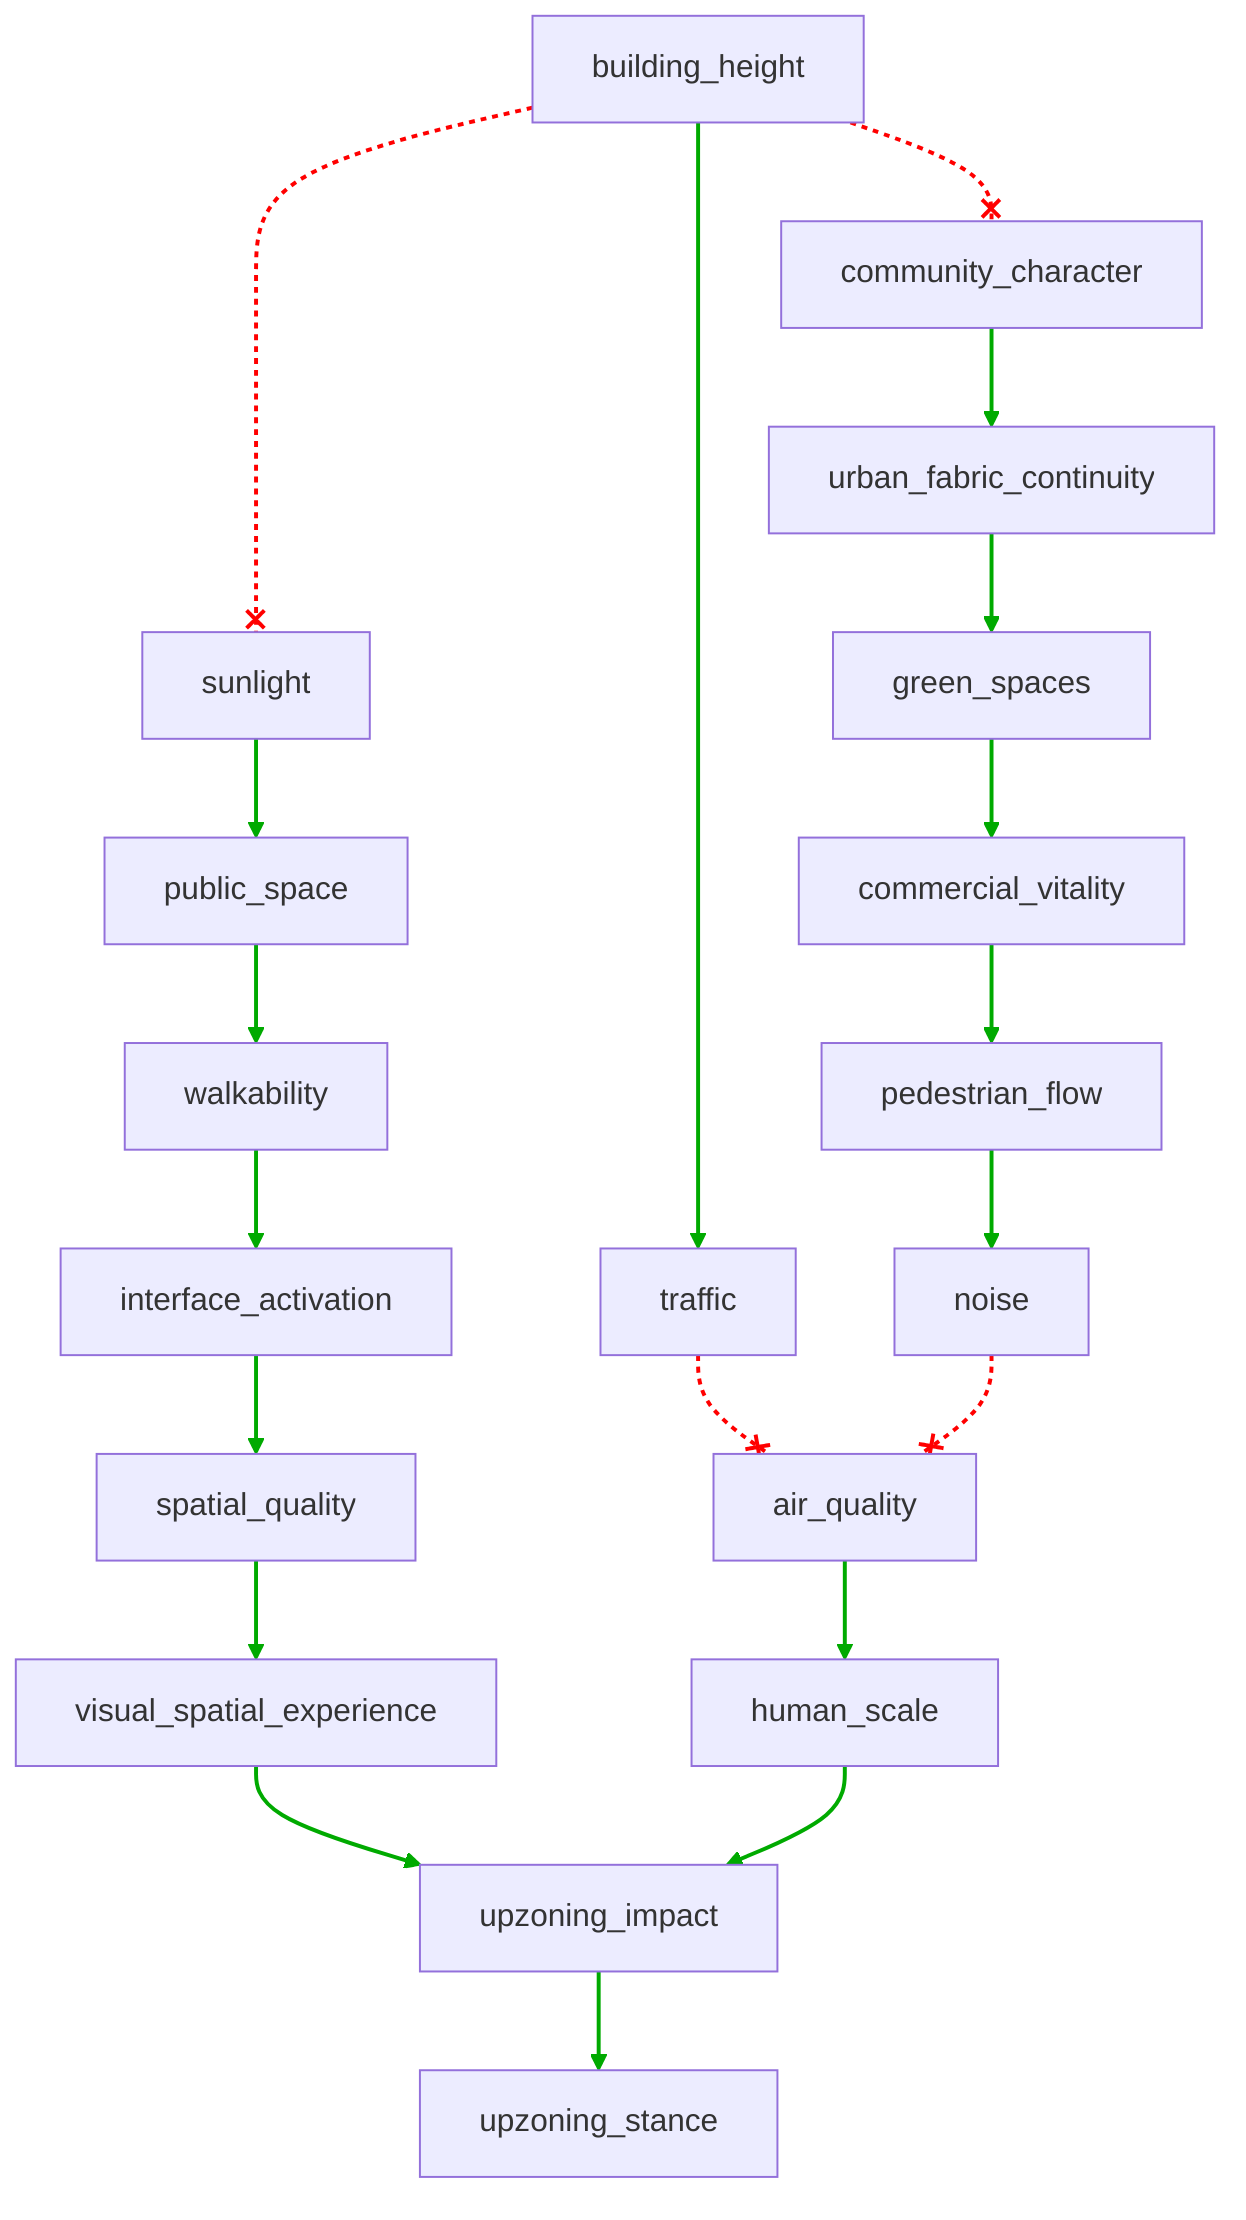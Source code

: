 flowchart TD
n1[building_height]
n2[traffic]
n3[sunlight]
n4[community_character]
n5[public_space]
n6[walkability]
n7[interface_activation]
n8[spatial_quality]
n9[urban_fabric_continuity]
n10[green_spaces]
n11[commercial_vitality]
n12[pedestrian_flow]
n13[noise]
n14[air_quality]
n15[visual_spatial_experience]
n16[human_scale]
n17[upzoning_impact]
n18[upzoning_stance]

n1 --> n2
n1 --x n3
n1 --x n4
n2 --x n14
n3 --> n5
n4 --> n9
n5 --> n6
n6 --> n7
n7 --> n8
n8 --> n15
n9 --> n10
n10 --> n11
n11 --> n12
n12 --> n13
n13 --x n14
n14 --> n16
n15 --> n17
n16 --> n17
n17 --> n18

linkStyle 0 stroke:#00AA00,stroke-width:2px
linkStyle 1 stroke:#FF0000,stroke-dasharray:3,stroke-width:2px
linkStyle 2 stroke:#FF0000,stroke-dasharray:3,stroke-width:2px
linkStyle 3 stroke:#FF0000,stroke-dasharray:3,stroke-width:2px
linkStyle 4 stroke:#00AA00,stroke-width:2px
linkStyle 5 stroke:#00AA00,stroke-width:2px
linkStyle 6 stroke:#00AA00,stroke-width:2px
linkStyle 7 stroke:#00AA00,stroke-width:2px
linkStyle 8 stroke:#00AA00,stroke-width:2px
linkStyle 9 stroke:#00AA00,stroke-width:2px
linkStyle 10 stroke:#00AA00,stroke-width:2px
linkStyle 11 stroke:#00AA00,stroke-width:2px
linkStyle 12 stroke:#00AA00,stroke-width:2px
linkStyle 13 stroke:#00AA00,stroke-width:2px
linkStyle 14 stroke:#FF0000,stroke-dasharray:3,stroke-width:2px
linkStyle 15 stroke:#00AA00,stroke-width:2px
linkStyle 16 stroke:#00AA00,stroke-width:2px
linkStyle 17 stroke:#00AA00,stroke-width:2px
linkStyle 18 stroke:#00AA00,stroke-width:2px